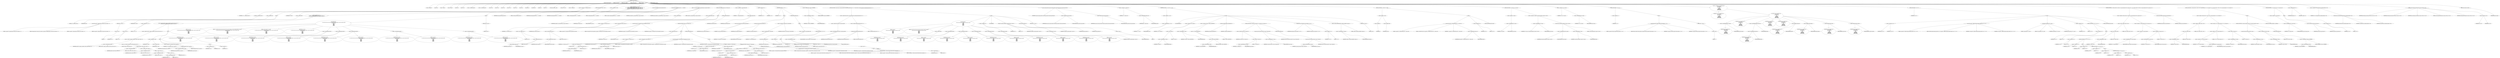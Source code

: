 digraph hostapd_notif_assoc {  
"1000122" [label = "(METHOD,hostapd_notif_assoc)" ]
"1000123" [label = "(PARAM,hostapd_data *hapd)" ]
"1000124" [label = "(PARAM,const u8 *addr)" ]
"1000125" [label = "(PARAM,const u8 *req_ies)" ]
"1000126" [label = "(PARAM,size_t req_ies_len)" ]
"1000127" [label = "(PARAM,int reassoc)" ]
"1000128" [label = "(BLOCK,,)" ]
"1000129" [label = "(LOCAL,v5: unsigned int)" ]
"1000130" [label = "(LOCAL,v6: int)" ]
"1000131" [label = "(LOCAL,v7: sta_info *)" ]
"1000132" [label = "(LOCAL,v8: sta_info *)" ]
"1000133" [label = "(LOCAL,v9: int)" ]
"1000134" [label = "(LOCAL,v10: int)" ]
"1000135" [label = "(LOCAL,v11: hostapd_bss_config *)" ]
"1000136" [label = "(LOCAL,v12: wpa_state_machine *)" ]
"1000137" [label = "(LOCAL,v13: int)" ]
"1000138" [label = "(LOCAL,v14: int)" ]
"1000139" [label = "(LOCAL,v15: int)" ]
"1000140" [label = "(LOCAL,v16: u8 *)" ]
"1000141" [label = "(LOCAL,v18: int)" ]
"1000142" [label = "(LOCAL,res: int)" ]
"1000143" [label = "(LOCAL,ielen: int)" ]
"1000144" [label = "(LOCAL,ielena: int)" ]
"1000145" [label = "(LOCAL,pa: u8)" ]
"1000146" [label = "(LOCAL,p: u8 *)" ]
"1000147" [label = "(LOCAL,elems: ieee802_11_elems)" ]
"1000148" [label = "(LOCAL,buf: u8 [ 1064 ])" ]
"1000149" [label = "(LOCAL,v27: unsigned int)" ]
"1000150" [label = "(<operator>.assignment,v27 = __readgsdword(0x14u))" ]
"1000151" [label = "(IDENTIFIER,v27,v27 = __readgsdword(0x14u))" ]
"1000152" [label = "(__readgsdword,__readgsdword(0x14u))" ]
"1000153" [label = "(LITERAL,0x14u,__readgsdword(0x14u))" ]
"1000154" [label = "(CONTROL_STRUCTURE,if ( !addr ),if ( !addr ))" ]
"1000155" [label = "(<operator>.logicalNot,!addr)" ]
"1000156" [label = "(IDENTIFIER,addr,!addr)" ]
"1000157" [label = "(BLOCK,,)" ]
"1000158" [label = "(wpa_printf,wpa_printf(2, \"hostapd_notif_assoc: Skip event with no address\", 0, 0))" ]
"1000159" [label = "(LITERAL,2,wpa_printf(2, \"hostapd_notif_assoc: Skip event with no address\", 0, 0))" ]
"1000160" [label = "(LITERAL,\"hostapd_notif_assoc: Skip event with no address\",wpa_printf(2, \"hostapd_notif_assoc: Skip event with no address\", 0, 0))" ]
"1000161" [label = "(LITERAL,0,wpa_printf(2, \"hostapd_notif_assoc: Skip event with no address\", 0, 0))" ]
"1000162" [label = "(LITERAL,0,wpa_printf(2, \"hostapd_notif_assoc: Skip event with no address\", 0, 0))" ]
"1000163" [label = "(RETURN,return -1;,return -1;)" ]
"1000164" [label = "(<operator>.minus,-1)" ]
"1000165" [label = "(LITERAL,1,-1)" ]
"1000166" [label = "(<operator>.assignment,v5 = *addr)" ]
"1000167" [label = "(IDENTIFIER,v5,v5 = *addr)" ]
"1000168" [label = "(<operator>.indirection,*addr)" ]
"1000169" [label = "(IDENTIFIER,addr,v5 = *addr)" ]
"1000170" [label = "(CONTROL_STRUCTURE,if ( (v5 & 1) != 0\n    || !(addr[5] | (unsigned __int8)(addr[4] | addr[3] | addr[2] | addr[1] | v5))\n    || (pa = *addr, v6 = memcmp(addr, hapd->own_addr, 6u), v5 = pa, !v6) ),if ( (v5 & 1) != 0\n    || !(addr[5] | (unsigned __int8)(addr[4] | addr[3] | addr[2] | addr[1] | v5))\n    || (pa = *addr, v6 = memcmp(addr, hapd->own_addr, 6u), v5 = pa, !v6) ))" ]
"1000171" [label = "(<operator>.logicalOr,(v5 & 1) != 0\n    || !(addr[5] | (unsigned __int8)(addr[4] | addr[3] | addr[2] | addr[1] | v5))\n    || (pa = *addr, v6 = memcmp(addr, hapd->own_addr, 6u), v5 = pa, !v6))" ]
"1000172" [label = "(<operator>.notEquals,(v5 & 1) != 0)" ]
"1000173" [label = "(<operator>.and,v5 & 1)" ]
"1000174" [label = "(IDENTIFIER,v5,v5 & 1)" ]
"1000175" [label = "(LITERAL,1,v5 & 1)" ]
"1000176" [label = "(LITERAL,0,(v5 & 1) != 0)" ]
"1000177" [label = "(<operator>.logicalOr,!(addr[5] | (unsigned __int8)(addr[4] | addr[3] | addr[2] | addr[1] | v5))\n    || (pa = *addr, v6 = memcmp(addr, hapd->own_addr, 6u), v5 = pa, !v6))" ]
"1000178" [label = "(<operator>.logicalNot,!(addr[5] | (unsigned __int8)(addr[4] | addr[3] | addr[2] | addr[1] | v5)))" ]
"1000179" [label = "(<operator>.or,addr[5] | (unsigned __int8)(addr[4] | addr[3] | addr[2] | addr[1] | v5))" ]
"1000180" [label = "(<operator>.indirectIndexAccess,addr[5])" ]
"1000181" [label = "(IDENTIFIER,addr,addr[5] | (unsigned __int8)(addr[4] | addr[3] | addr[2] | addr[1] | v5))" ]
"1000182" [label = "(LITERAL,5,addr[5] | (unsigned __int8)(addr[4] | addr[3] | addr[2] | addr[1] | v5))" ]
"1000183" [label = "(<operator>.cast,(unsigned __int8)(addr[4] | addr[3] | addr[2] | addr[1] | v5))" ]
"1000184" [label = "(UNKNOWN,unsigned __int8,unsigned __int8)" ]
"1000185" [label = "(<operator>.or,addr[4] | addr[3] | addr[2] | addr[1] | v5)" ]
"1000186" [label = "(<operator>.indirectIndexAccess,addr[4])" ]
"1000187" [label = "(IDENTIFIER,addr,addr[4] | addr[3] | addr[2] | addr[1] | v5)" ]
"1000188" [label = "(LITERAL,4,addr[4] | addr[3] | addr[2] | addr[1] | v5)" ]
"1000189" [label = "(<operator>.or,addr[3] | addr[2] | addr[1] | v5)" ]
"1000190" [label = "(<operator>.indirectIndexAccess,addr[3])" ]
"1000191" [label = "(IDENTIFIER,addr,addr[3] | addr[2] | addr[1] | v5)" ]
"1000192" [label = "(LITERAL,3,addr[3] | addr[2] | addr[1] | v5)" ]
"1000193" [label = "(<operator>.or,addr[2] | addr[1] | v5)" ]
"1000194" [label = "(<operator>.indirectIndexAccess,addr[2])" ]
"1000195" [label = "(IDENTIFIER,addr,addr[2] | addr[1] | v5)" ]
"1000196" [label = "(LITERAL,2,addr[2] | addr[1] | v5)" ]
"1000197" [label = "(<operator>.or,addr[1] | v5)" ]
"1000198" [label = "(<operator>.indirectIndexAccess,addr[1])" ]
"1000199" [label = "(IDENTIFIER,addr,addr[1] | v5)" ]
"1000200" [label = "(LITERAL,1,addr[1] | v5)" ]
"1000201" [label = "(IDENTIFIER,v5,addr[1] | v5)" ]
"1000202" [label = "(BLOCK,,)" ]
"1000203" [label = "(<operator>.assignment,pa = *addr)" ]
"1000204" [label = "(IDENTIFIER,pa,pa = *addr)" ]
"1000205" [label = "(<operator>.indirection,*addr)" ]
"1000206" [label = "(IDENTIFIER,addr,pa = *addr)" ]
"1000207" [label = "(BLOCK,,)" ]
"1000208" [label = "(<operator>.assignment,v6 = memcmp(addr, hapd->own_addr, 6u))" ]
"1000209" [label = "(IDENTIFIER,v6,v6 = memcmp(addr, hapd->own_addr, 6u))" ]
"1000210" [label = "(memcmp,memcmp(addr, hapd->own_addr, 6u))" ]
"1000211" [label = "(IDENTIFIER,addr,memcmp(addr, hapd->own_addr, 6u))" ]
"1000212" [label = "(<operator>.indirectFieldAccess,hapd->own_addr)" ]
"1000213" [label = "(IDENTIFIER,hapd,memcmp(addr, hapd->own_addr, 6u))" ]
"1000214" [label = "(FIELD_IDENTIFIER,own_addr,own_addr)" ]
"1000215" [label = "(LITERAL,6u,memcmp(addr, hapd->own_addr, 6u))" ]
"1000216" [label = "(BLOCK,,)" ]
"1000217" [label = "(<operator>.assignment,v5 = pa)" ]
"1000218" [label = "(IDENTIFIER,v5,v5 = pa)" ]
"1000219" [label = "(IDENTIFIER,pa,v5 = pa)" ]
"1000220" [label = "(<operator>.logicalNot,!v6)" ]
"1000221" [label = "(IDENTIFIER,v6,!v6)" ]
"1000222" [label = "(BLOCK,,)" ]
"1000223" [label = "(wpa_printf,wpa_printf(\n      2,\n      \"%s: Invalid SA=%02x:%02x:%02x:%02x:%02x:%02x in received indication - ignore this indication silently\",\n      \"hostapd_notif_assoc\",\n      v5,\n      addr[1],\n      addr[2],\n      addr[3],\n      addr[4],\n      addr[5]))" ]
"1000224" [label = "(LITERAL,2,wpa_printf(\n      2,\n      \"%s: Invalid SA=%02x:%02x:%02x:%02x:%02x:%02x in received indication - ignore this indication silently\",\n      \"hostapd_notif_assoc\",\n      v5,\n      addr[1],\n      addr[2],\n      addr[3],\n      addr[4],\n      addr[5]))" ]
"1000225" [label = "(LITERAL,\"%s: Invalid SA=%02x:%02x:%02x:%02x:%02x:%02x in received indication - ignore this indication silently\",wpa_printf(\n      2,\n      \"%s: Invalid SA=%02x:%02x:%02x:%02x:%02x:%02x in received indication - ignore this indication silently\",\n      \"hostapd_notif_assoc\",\n      v5,\n      addr[1],\n      addr[2],\n      addr[3],\n      addr[4],\n      addr[5]))" ]
"1000226" [label = "(LITERAL,\"hostapd_notif_assoc\",wpa_printf(\n      2,\n      \"%s: Invalid SA=%02x:%02x:%02x:%02x:%02x:%02x in received indication - ignore this indication silently\",\n      \"hostapd_notif_assoc\",\n      v5,\n      addr[1],\n      addr[2],\n      addr[3],\n      addr[4],\n      addr[5]))" ]
"1000227" [label = "(IDENTIFIER,v5,wpa_printf(\n      2,\n      \"%s: Invalid SA=%02x:%02x:%02x:%02x:%02x:%02x in received indication - ignore this indication silently\",\n      \"hostapd_notif_assoc\",\n      v5,\n      addr[1],\n      addr[2],\n      addr[3],\n      addr[4],\n      addr[5]))" ]
"1000228" [label = "(<operator>.indirectIndexAccess,addr[1])" ]
"1000229" [label = "(IDENTIFIER,addr,wpa_printf(\n      2,\n      \"%s: Invalid SA=%02x:%02x:%02x:%02x:%02x:%02x in received indication - ignore this indication silently\",\n      \"hostapd_notif_assoc\",\n      v5,\n      addr[1],\n      addr[2],\n      addr[3],\n      addr[4],\n      addr[5]))" ]
"1000230" [label = "(LITERAL,1,wpa_printf(\n      2,\n      \"%s: Invalid SA=%02x:%02x:%02x:%02x:%02x:%02x in received indication - ignore this indication silently\",\n      \"hostapd_notif_assoc\",\n      v5,\n      addr[1],\n      addr[2],\n      addr[3],\n      addr[4],\n      addr[5]))" ]
"1000231" [label = "(<operator>.indirectIndexAccess,addr[2])" ]
"1000232" [label = "(IDENTIFIER,addr,wpa_printf(\n      2,\n      \"%s: Invalid SA=%02x:%02x:%02x:%02x:%02x:%02x in received indication - ignore this indication silently\",\n      \"hostapd_notif_assoc\",\n      v5,\n      addr[1],\n      addr[2],\n      addr[3],\n      addr[4],\n      addr[5]))" ]
"1000233" [label = "(LITERAL,2,wpa_printf(\n      2,\n      \"%s: Invalid SA=%02x:%02x:%02x:%02x:%02x:%02x in received indication - ignore this indication silently\",\n      \"hostapd_notif_assoc\",\n      v5,\n      addr[1],\n      addr[2],\n      addr[3],\n      addr[4],\n      addr[5]))" ]
"1000234" [label = "(<operator>.indirectIndexAccess,addr[3])" ]
"1000235" [label = "(IDENTIFIER,addr,wpa_printf(\n      2,\n      \"%s: Invalid SA=%02x:%02x:%02x:%02x:%02x:%02x in received indication - ignore this indication silently\",\n      \"hostapd_notif_assoc\",\n      v5,\n      addr[1],\n      addr[2],\n      addr[3],\n      addr[4],\n      addr[5]))" ]
"1000236" [label = "(LITERAL,3,wpa_printf(\n      2,\n      \"%s: Invalid SA=%02x:%02x:%02x:%02x:%02x:%02x in received indication - ignore this indication silently\",\n      \"hostapd_notif_assoc\",\n      v5,\n      addr[1],\n      addr[2],\n      addr[3],\n      addr[4],\n      addr[5]))" ]
"1000237" [label = "(<operator>.indirectIndexAccess,addr[4])" ]
"1000238" [label = "(IDENTIFIER,addr,wpa_printf(\n      2,\n      \"%s: Invalid SA=%02x:%02x:%02x:%02x:%02x:%02x in received indication - ignore this indication silently\",\n      \"hostapd_notif_assoc\",\n      v5,\n      addr[1],\n      addr[2],\n      addr[3],\n      addr[4],\n      addr[5]))" ]
"1000239" [label = "(LITERAL,4,wpa_printf(\n      2,\n      \"%s: Invalid SA=%02x:%02x:%02x:%02x:%02x:%02x in received indication - ignore this indication silently\",\n      \"hostapd_notif_assoc\",\n      v5,\n      addr[1],\n      addr[2],\n      addr[3],\n      addr[4],\n      addr[5]))" ]
"1000240" [label = "(<operator>.indirectIndexAccess,addr[5])" ]
"1000241" [label = "(IDENTIFIER,addr,wpa_printf(\n      2,\n      \"%s: Invalid SA=%02x:%02x:%02x:%02x:%02x:%02x in received indication - ignore this indication silently\",\n      \"hostapd_notif_assoc\",\n      v5,\n      addr[1],\n      addr[2],\n      addr[3],\n      addr[4],\n      addr[5]))" ]
"1000242" [label = "(LITERAL,5,wpa_printf(\n      2,\n      \"%s: Invalid SA=%02x:%02x:%02x:%02x:%02x:%02x in received indication - ignore this indication silently\",\n      \"hostapd_notif_assoc\",\n      v5,\n      addr[1],\n      addr[2],\n      addr[3],\n      addr[4],\n      addr[5]))" ]
"1000243" [label = "(RETURN,return 0;,return 0;)" ]
"1000244" [label = "(LITERAL,0,return 0;)" ]
"1000245" [label = "(random_add_randomness,random_add_randomness(addr, 6u))" ]
"1000246" [label = "(IDENTIFIER,addr,random_add_randomness(addr, 6u))" ]
"1000247" [label = "(LITERAL,6u,random_add_randomness(addr, 6u))" ]
"1000248" [label = "(hostapd_logger,hostapd_logger(hapd, addr, 1u, 2, \"associated\"))" ]
"1000249" [label = "(IDENTIFIER,hapd,hostapd_logger(hapd, addr, 1u, 2, \"associated\"))" ]
"1000250" [label = "(IDENTIFIER,addr,hostapd_logger(hapd, addr, 1u, 2, \"associated\"))" ]
"1000251" [label = "(LITERAL,1u,hostapd_logger(hapd, addr, 1u, 2, \"associated\"))" ]
"1000252" [label = "(LITERAL,2,hostapd_logger(hapd, addr, 1u, 2, \"associated\"))" ]
"1000253" [label = "(LITERAL,\"associated\",hostapd_logger(hapd, addr, 1u, 2, \"associated\"))" ]
"1000254" [label = "(ieee802_11_parse_elems,ieee802_11_parse_elems(req_ies, req_ies_len, &elems, 0))" ]
"1000255" [label = "(IDENTIFIER,req_ies,ieee802_11_parse_elems(req_ies, req_ies_len, &elems, 0))" ]
"1000256" [label = "(IDENTIFIER,req_ies_len,ieee802_11_parse_elems(req_ies, req_ies_len, &elems, 0))" ]
"1000257" [label = "(<operator>.addressOf,&elems)" ]
"1000258" [label = "(IDENTIFIER,elems,ieee802_11_parse_elems(req_ies, req_ies_len, &elems, 0))" ]
"1000259" [label = "(LITERAL,0,ieee802_11_parse_elems(req_ies, req_ies_len, &elems, 0))" ]
"1000260" [label = "(CONTROL_STRUCTURE,if ( elems.wps_ie ),if ( elems.wps_ie ))" ]
"1000261" [label = "(<operator>.fieldAccess,elems.wps_ie)" ]
"1000262" [label = "(IDENTIFIER,elems,if ( elems.wps_ie ))" ]
"1000263" [label = "(FIELD_IDENTIFIER,wps_ie,wps_ie)" ]
"1000264" [label = "(BLOCK,,)" ]
"1000265" [label = "(<operator>.assignment,p = (u8 *)(elems.wps_ie - 2))" ]
"1000266" [label = "(IDENTIFIER,p,p = (u8 *)(elems.wps_ie - 2))" ]
"1000267" [label = "(<operator>.cast,(u8 *)(elems.wps_ie - 2))" ]
"1000268" [label = "(UNKNOWN,u8 *,u8 *)" ]
"1000269" [label = "(<operator>.subtraction,elems.wps_ie - 2)" ]
"1000270" [label = "(<operator>.fieldAccess,elems.wps_ie)" ]
"1000271" [label = "(IDENTIFIER,elems,elems.wps_ie - 2)" ]
"1000272" [label = "(FIELD_IDENTIFIER,wps_ie,wps_ie)" ]
"1000273" [label = "(LITERAL,2,elems.wps_ie - 2)" ]
"1000274" [label = "(<operator>.assignment,ielen = elems.wps_ie_len + 2)" ]
"1000275" [label = "(IDENTIFIER,ielen,ielen = elems.wps_ie_len + 2)" ]
"1000276" [label = "(<operator>.addition,elems.wps_ie_len + 2)" ]
"1000277" [label = "(<operator>.fieldAccess,elems.wps_ie_len)" ]
"1000278" [label = "(IDENTIFIER,elems,elems.wps_ie_len + 2)" ]
"1000279" [label = "(FIELD_IDENTIFIER,wps_ie_len,wps_ie_len)" ]
"1000280" [label = "(LITERAL,2,elems.wps_ie_len + 2)" ]
"1000281" [label = "(wpa_printf,wpa_printf(2, \"STA included WPS IE in (Re)AssocReq\", ielen, ielen))" ]
"1000282" [label = "(LITERAL,2,wpa_printf(2, \"STA included WPS IE in (Re)AssocReq\", ielen, ielen))" ]
"1000283" [label = "(LITERAL,\"STA included WPS IE in (Re)AssocReq\",wpa_printf(2, \"STA included WPS IE in (Re)AssocReq\", ielen, ielen))" ]
"1000284" [label = "(IDENTIFIER,ielen,wpa_printf(2, \"STA included WPS IE in (Re)AssocReq\", ielen, ielen))" ]
"1000285" [label = "(IDENTIFIER,ielen,wpa_printf(2, \"STA included WPS IE in (Re)AssocReq\", ielen, ielen))" ]
"1000286" [label = "(CONTROL_STRUCTURE,else,else)" ]
"1000287" [label = "(CONTROL_STRUCTURE,if ( elems.rsn_ie ),if ( elems.rsn_ie ))" ]
"1000288" [label = "(<operator>.fieldAccess,elems.rsn_ie)" ]
"1000289" [label = "(IDENTIFIER,elems,if ( elems.rsn_ie ))" ]
"1000290" [label = "(FIELD_IDENTIFIER,rsn_ie,rsn_ie)" ]
"1000291" [label = "(BLOCK,,)" ]
"1000292" [label = "(<operator>.assignment,p = (u8 *)(elems.rsn_ie - 2))" ]
"1000293" [label = "(IDENTIFIER,p,p = (u8 *)(elems.rsn_ie - 2))" ]
"1000294" [label = "(<operator>.cast,(u8 *)(elems.rsn_ie - 2))" ]
"1000295" [label = "(UNKNOWN,u8 *,u8 *)" ]
"1000296" [label = "(<operator>.subtraction,elems.rsn_ie - 2)" ]
"1000297" [label = "(<operator>.fieldAccess,elems.rsn_ie)" ]
"1000298" [label = "(IDENTIFIER,elems,elems.rsn_ie - 2)" ]
"1000299" [label = "(FIELD_IDENTIFIER,rsn_ie,rsn_ie)" ]
"1000300" [label = "(LITERAL,2,elems.rsn_ie - 2)" ]
"1000301" [label = "(<operator>.assignment,ielen = elems.rsn_ie_len + 2)" ]
"1000302" [label = "(IDENTIFIER,ielen,ielen = elems.rsn_ie_len + 2)" ]
"1000303" [label = "(<operator>.addition,elems.rsn_ie_len + 2)" ]
"1000304" [label = "(<operator>.fieldAccess,elems.rsn_ie_len)" ]
"1000305" [label = "(IDENTIFIER,elems,elems.rsn_ie_len + 2)" ]
"1000306" [label = "(FIELD_IDENTIFIER,rsn_ie_len,rsn_ie_len)" ]
"1000307" [label = "(LITERAL,2,elems.rsn_ie_len + 2)" ]
"1000308" [label = "(wpa_printf,wpa_printf(2, \"STA included RSN IE in (Re)AssocReq\", ielen, ielen))" ]
"1000309" [label = "(LITERAL,2,wpa_printf(2, \"STA included RSN IE in (Re)AssocReq\", ielen, ielen))" ]
"1000310" [label = "(LITERAL,\"STA included RSN IE in (Re)AssocReq\",wpa_printf(2, \"STA included RSN IE in (Re)AssocReq\", ielen, ielen))" ]
"1000311" [label = "(IDENTIFIER,ielen,wpa_printf(2, \"STA included RSN IE in (Re)AssocReq\", ielen, ielen))" ]
"1000312" [label = "(IDENTIFIER,ielen,wpa_printf(2, \"STA included RSN IE in (Re)AssocReq\", ielen, ielen))" ]
"1000313" [label = "(CONTROL_STRUCTURE,else,else)" ]
"1000314" [label = "(BLOCK,,)" ]
"1000315" [label = "(<operator>.assignment,p = (u8 *)elems.wpa_ie)" ]
"1000316" [label = "(IDENTIFIER,p,p = (u8 *)elems.wpa_ie)" ]
"1000317" [label = "(<operator>.cast,(u8 *)elems.wpa_ie)" ]
"1000318" [label = "(UNKNOWN,u8 *,u8 *)" ]
"1000319" [label = "(<operator>.fieldAccess,elems.wpa_ie)" ]
"1000320" [label = "(IDENTIFIER,elems,(u8 *)elems.wpa_ie)" ]
"1000321" [label = "(FIELD_IDENTIFIER,wpa_ie,wpa_ie)" ]
"1000322" [label = "(CONTROL_STRUCTURE,if ( elems.wpa_ie ),if ( elems.wpa_ie ))" ]
"1000323" [label = "(<operator>.fieldAccess,elems.wpa_ie)" ]
"1000324" [label = "(IDENTIFIER,elems,if ( elems.wpa_ie ))" ]
"1000325" [label = "(FIELD_IDENTIFIER,wpa_ie,wpa_ie)" ]
"1000326" [label = "(BLOCK,,)" ]
"1000327" [label = "(<operator>.assignment,p = (u8 *)(elems.wpa_ie - 2))" ]
"1000328" [label = "(IDENTIFIER,p,p = (u8 *)(elems.wpa_ie - 2))" ]
"1000329" [label = "(<operator>.cast,(u8 *)(elems.wpa_ie - 2))" ]
"1000330" [label = "(UNKNOWN,u8 *,u8 *)" ]
"1000331" [label = "(<operator>.subtraction,elems.wpa_ie - 2)" ]
"1000332" [label = "(<operator>.fieldAccess,elems.wpa_ie)" ]
"1000333" [label = "(IDENTIFIER,elems,elems.wpa_ie - 2)" ]
"1000334" [label = "(FIELD_IDENTIFIER,wpa_ie,wpa_ie)" ]
"1000335" [label = "(LITERAL,2,elems.wpa_ie - 2)" ]
"1000336" [label = "(<operator>.assignment,ielen = elems.wpa_ie_len + 2)" ]
"1000337" [label = "(IDENTIFIER,ielen,ielen = elems.wpa_ie_len + 2)" ]
"1000338" [label = "(<operator>.addition,elems.wpa_ie_len + 2)" ]
"1000339" [label = "(<operator>.fieldAccess,elems.wpa_ie_len)" ]
"1000340" [label = "(IDENTIFIER,elems,elems.wpa_ie_len + 2)" ]
"1000341" [label = "(FIELD_IDENTIFIER,wpa_ie_len,wpa_ie_len)" ]
"1000342" [label = "(LITERAL,2,elems.wpa_ie_len + 2)" ]
"1000343" [label = "(wpa_printf,wpa_printf(2, \"STA included WPA IE in (Re)AssocReq\", ielen, ielen))" ]
"1000344" [label = "(LITERAL,2,wpa_printf(2, \"STA included WPA IE in (Re)AssocReq\", ielen, ielen))" ]
"1000345" [label = "(LITERAL,\"STA included WPA IE in (Re)AssocReq\",wpa_printf(2, \"STA included WPA IE in (Re)AssocReq\", ielen, ielen))" ]
"1000346" [label = "(IDENTIFIER,ielen,wpa_printf(2, \"STA included WPA IE in (Re)AssocReq\", ielen, ielen))" ]
"1000347" [label = "(IDENTIFIER,ielen,wpa_printf(2, \"STA included WPA IE in (Re)AssocReq\", ielen, ielen))" ]
"1000348" [label = "(CONTROL_STRUCTURE,else,else)" ]
"1000349" [label = "(BLOCK,,)" ]
"1000350" [label = "(wpa_printf,wpa_printf(2, \"STA did not include WPS/RSN/WPA IE in (Re)AssocReq\", 0, 0))" ]
"1000351" [label = "(LITERAL,2,wpa_printf(2, \"STA did not include WPS/RSN/WPA IE in (Re)AssocReq\", 0, 0))" ]
"1000352" [label = "(LITERAL,\"STA did not include WPS/RSN/WPA IE in (Re)AssocReq\",wpa_printf(2, \"STA did not include WPS/RSN/WPA IE in (Re)AssocReq\", 0, 0))" ]
"1000353" [label = "(LITERAL,0,wpa_printf(2, \"STA did not include WPS/RSN/WPA IE in (Re)AssocReq\", 0, 0))" ]
"1000354" [label = "(LITERAL,0,wpa_printf(2, \"STA did not include WPS/RSN/WPA IE in (Re)AssocReq\", 0, 0))" ]
"1000355" [label = "(<operator>.assignment,ielen = 0)" ]
"1000356" [label = "(IDENTIFIER,ielen,ielen = 0)" ]
"1000357" [label = "(LITERAL,0,ielen = 0)" ]
"1000358" [label = "(<operator>.assignment,v7 = ap_get_sta(hapd, addr))" ]
"1000359" [label = "(IDENTIFIER,v7,v7 = ap_get_sta(hapd, addr))" ]
"1000360" [label = "(ap_get_sta,ap_get_sta(hapd, addr))" ]
"1000361" [label = "(IDENTIFIER,hapd,ap_get_sta(hapd, addr))" ]
"1000362" [label = "(IDENTIFIER,addr,ap_get_sta(hapd, addr))" ]
"1000363" [label = "(<operator>.assignment,v8 = v7)" ]
"1000364" [label = "(IDENTIFIER,v8,v8 = v7)" ]
"1000365" [label = "(IDENTIFIER,v7,v8 = v7)" ]
"1000366" [label = "(CONTROL_STRUCTURE,if ( v7 ),if ( v7 ))" ]
"1000367" [label = "(IDENTIFIER,v7,if ( v7 ))" ]
"1000368" [label = "(BLOCK,,)" ]
"1000369" [label = "(ap_sta_no_session_timeout,ap_sta_no_session_timeout(hapd, v7))" ]
"1000370" [label = "(IDENTIFIER,hapd,ap_sta_no_session_timeout(hapd, v7))" ]
"1000371" [label = "(IDENTIFIER,v7,ap_sta_no_session_timeout(hapd, v7))" ]
"1000372" [label = "(accounting_sta_stop,accounting_sta_stop(hapd, v8))" ]
"1000373" [label = "(IDENTIFIER,hapd,accounting_sta_stop(hapd, v8))" ]
"1000374" [label = "(IDENTIFIER,v8,accounting_sta_stop(hapd, v8))" ]
"1000375" [label = "(<operator>.assignment,v8->timeout_next = STA_NULLFUNC)" ]
"1000376" [label = "(<operator>.indirectFieldAccess,v8->timeout_next)" ]
"1000377" [label = "(IDENTIFIER,v8,v8->timeout_next = STA_NULLFUNC)" ]
"1000378" [label = "(FIELD_IDENTIFIER,timeout_next,timeout_next)" ]
"1000379" [label = "(IDENTIFIER,STA_NULLFUNC,v8->timeout_next = STA_NULLFUNC)" ]
"1000380" [label = "(CONTROL_STRUCTURE,else,else)" ]
"1000381" [label = "(BLOCK,,)" ]
"1000382" [label = "(<operator>.assignment,v8 = ap_sta_add(hapd, addr))" ]
"1000383" [label = "(IDENTIFIER,v8,v8 = ap_sta_add(hapd, addr))" ]
"1000384" [label = "(ap_sta_add,ap_sta_add(hapd, addr))" ]
"1000385" [label = "(IDENTIFIER,hapd,ap_sta_add(hapd, addr))" ]
"1000386" [label = "(IDENTIFIER,addr,ap_sta_add(hapd, addr))" ]
"1000387" [label = "(CONTROL_STRUCTURE,if ( !v8 ),if ( !v8 ))" ]
"1000388" [label = "(<operator>.logicalNot,!v8)" ]
"1000389" [label = "(IDENTIFIER,v8,!v8)" ]
"1000390" [label = "(BLOCK,,)" ]
"1000391" [label = "(hostapd_drv_sta_disassoc,hostapd_drv_sta_disassoc(hapd, addr, 5))" ]
"1000392" [label = "(IDENTIFIER,hapd,hostapd_drv_sta_disassoc(hapd, addr, 5))" ]
"1000393" [label = "(IDENTIFIER,addr,hostapd_drv_sta_disassoc(hapd, addr, 5))" ]
"1000394" [label = "(LITERAL,5,hostapd_drv_sta_disassoc(hapd, addr, 5))" ]
"1000395" [label = "(RETURN,return -1;,return -1;)" ]
"1000396" [label = "(<operator>.minus,-1)" ]
"1000397" [label = "(LITERAL,1,-1)" ]
"1000398" [label = "(<operators>.assignmentAnd,v8->flags &= 0xFFFECFFF)" ]
"1000399" [label = "(<operator>.indirectFieldAccess,v8->flags)" ]
"1000400" [label = "(IDENTIFIER,v8,v8->flags &= 0xFFFECFFF)" ]
"1000401" [label = "(FIELD_IDENTIFIER,flags,flags)" ]
"1000402" [label = "(LITERAL,0xFFFECFFF,v8->flags &= 0xFFFECFFF)" ]
"1000403" [label = "(CONTROL_STRUCTURE,if ( !hapd->iface->drv_max_acl_mac_addrs && hostapd_check_acl(hapd, addr, 0) != 1 ),if ( !hapd->iface->drv_max_acl_mac_addrs && hostapd_check_acl(hapd, addr, 0) != 1 ))" ]
"1000404" [label = "(<operator>.logicalAnd,!hapd->iface->drv_max_acl_mac_addrs && hostapd_check_acl(hapd, addr, 0) != 1)" ]
"1000405" [label = "(<operator>.logicalNot,!hapd->iface->drv_max_acl_mac_addrs)" ]
"1000406" [label = "(<operator>.indirectFieldAccess,hapd->iface->drv_max_acl_mac_addrs)" ]
"1000407" [label = "(<operator>.indirectFieldAccess,hapd->iface)" ]
"1000408" [label = "(IDENTIFIER,hapd,!hapd->iface->drv_max_acl_mac_addrs)" ]
"1000409" [label = "(FIELD_IDENTIFIER,iface,iface)" ]
"1000410" [label = "(FIELD_IDENTIFIER,drv_max_acl_mac_addrs,drv_max_acl_mac_addrs)" ]
"1000411" [label = "(<operator>.notEquals,hostapd_check_acl(hapd, addr, 0) != 1)" ]
"1000412" [label = "(hostapd_check_acl,hostapd_check_acl(hapd, addr, 0))" ]
"1000413" [label = "(IDENTIFIER,hapd,hostapd_check_acl(hapd, addr, 0))" ]
"1000414" [label = "(IDENTIFIER,addr,hostapd_check_acl(hapd, addr, 0))" ]
"1000415" [label = "(LITERAL,0,hostapd_check_acl(hapd, addr, 0))" ]
"1000416" [label = "(LITERAL,1,hostapd_check_acl(hapd, addr, 0) != 1)" ]
"1000417" [label = "(BLOCK,,)" ]
"1000418" [label = "(wpa_printf,wpa_printf(\n      3,\n      \"STA %02x:%02x:%02x:%02x:%02x:%02x not allowed to connect\",\n      *addr,\n      addr[1],\n      addr[2],\n      addr[3],\n      addr[4],\n      addr[5]))" ]
"1000419" [label = "(LITERAL,3,wpa_printf(\n      3,\n      \"STA %02x:%02x:%02x:%02x:%02x:%02x not allowed to connect\",\n      *addr,\n      addr[1],\n      addr[2],\n      addr[3],\n      addr[4],\n      addr[5]))" ]
"1000420" [label = "(LITERAL,\"STA %02x:%02x:%02x:%02x:%02x:%02x not allowed to connect\",wpa_printf(\n      3,\n      \"STA %02x:%02x:%02x:%02x:%02x:%02x not allowed to connect\",\n      *addr,\n      addr[1],\n      addr[2],\n      addr[3],\n      addr[4],\n      addr[5]))" ]
"1000421" [label = "(<operator>.indirection,*addr)" ]
"1000422" [label = "(IDENTIFIER,addr,wpa_printf(\n      3,\n      \"STA %02x:%02x:%02x:%02x:%02x:%02x not allowed to connect\",\n      *addr,\n      addr[1],\n      addr[2],\n      addr[3],\n      addr[4],\n      addr[5]))" ]
"1000423" [label = "(<operator>.indirectIndexAccess,addr[1])" ]
"1000424" [label = "(IDENTIFIER,addr,wpa_printf(\n      3,\n      \"STA %02x:%02x:%02x:%02x:%02x:%02x not allowed to connect\",\n      *addr,\n      addr[1],\n      addr[2],\n      addr[3],\n      addr[4],\n      addr[5]))" ]
"1000425" [label = "(LITERAL,1,wpa_printf(\n      3,\n      \"STA %02x:%02x:%02x:%02x:%02x:%02x not allowed to connect\",\n      *addr,\n      addr[1],\n      addr[2],\n      addr[3],\n      addr[4],\n      addr[5]))" ]
"1000426" [label = "(<operator>.indirectIndexAccess,addr[2])" ]
"1000427" [label = "(IDENTIFIER,addr,wpa_printf(\n      3,\n      \"STA %02x:%02x:%02x:%02x:%02x:%02x not allowed to connect\",\n      *addr,\n      addr[1],\n      addr[2],\n      addr[3],\n      addr[4],\n      addr[5]))" ]
"1000428" [label = "(LITERAL,2,wpa_printf(\n      3,\n      \"STA %02x:%02x:%02x:%02x:%02x:%02x not allowed to connect\",\n      *addr,\n      addr[1],\n      addr[2],\n      addr[3],\n      addr[4],\n      addr[5]))" ]
"1000429" [label = "(<operator>.indirectIndexAccess,addr[3])" ]
"1000430" [label = "(IDENTIFIER,addr,wpa_printf(\n      3,\n      \"STA %02x:%02x:%02x:%02x:%02x:%02x not allowed to connect\",\n      *addr,\n      addr[1],\n      addr[2],\n      addr[3],\n      addr[4],\n      addr[5]))" ]
"1000431" [label = "(LITERAL,3,wpa_printf(\n      3,\n      \"STA %02x:%02x:%02x:%02x:%02x:%02x not allowed to connect\",\n      *addr,\n      addr[1],\n      addr[2],\n      addr[3],\n      addr[4],\n      addr[5]))" ]
"1000432" [label = "(<operator>.indirectIndexAccess,addr[4])" ]
"1000433" [label = "(IDENTIFIER,addr,wpa_printf(\n      3,\n      \"STA %02x:%02x:%02x:%02x:%02x:%02x not allowed to connect\",\n      *addr,\n      addr[1],\n      addr[2],\n      addr[3],\n      addr[4],\n      addr[5]))" ]
"1000434" [label = "(LITERAL,4,wpa_printf(\n      3,\n      \"STA %02x:%02x:%02x:%02x:%02x:%02x not allowed to connect\",\n      *addr,\n      addr[1],\n      addr[2],\n      addr[3],\n      addr[4],\n      addr[5]))" ]
"1000435" [label = "(<operator>.indirectIndexAccess,addr[5])" ]
"1000436" [label = "(IDENTIFIER,addr,wpa_printf(\n      3,\n      \"STA %02x:%02x:%02x:%02x:%02x:%02x not allowed to connect\",\n      *addr,\n      addr[1],\n      addr[2],\n      addr[3],\n      addr[4],\n      addr[5]))" ]
"1000437" [label = "(LITERAL,5,wpa_printf(\n      3,\n      \"STA %02x:%02x:%02x:%02x:%02x:%02x not allowed to connect\",\n      *addr,\n      addr[1],\n      addr[2],\n      addr[3],\n      addr[4],\n      addr[5]))" ]
"1000438" [label = "(<operator>.assignment,v9 = 1)" ]
"1000439" [label = "(IDENTIFIER,v9,v9 = 1)" ]
"1000440" [label = "(LITERAL,1,v9 = 1)" ]
"1000441" [label = "(JUMP_TARGET,fail)" ]
"1000442" [label = "(hostapd_drv_sta_disassoc,hostapd_drv_sta_disassoc(hapd, v8->addr, v9))" ]
"1000443" [label = "(IDENTIFIER,hapd,hostapd_drv_sta_disassoc(hapd, v8->addr, v9))" ]
"1000444" [label = "(<operator>.indirectFieldAccess,v8->addr)" ]
"1000445" [label = "(IDENTIFIER,v8,hostapd_drv_sta_disassoc(hapd, v8->addr, v9))" ]
"1000446" [label = "(FIELD_IDENTIFIER,addr,addr)" ]
"1000447" [label = "(IDENTIFIER,v9,hostapd_drv_sta_disassoc(hapd, v8->addr, v9))" ]
"1000448" [label = "(ap_free_sta,ap_free_sta(hapd, v8))" ]
"1000449" [label = "(IDENTIFIER,hapd,ap_free_sta(hapd, v8))" ]
"1000450" [label = "(IDENTIFIER,v8,ap_free_sta(hapd, v8))" ]
"1000451" [label = "(RETURN,return -1;,return -1;)" ]
"1000452" [label = "(<operator>.minus,-1)" ]
"1000453" [label = "(LITERAL,1,-1)" ]
"1000454" [label = "(ap_copy_sta_supp_op_classes,ap_copy_sta_supp_op_classes(v8, elems.supp_op_classes, elems.supp_op_classes_len))" ]
"1000455" [label = "(IDENTIFIER,v8,ap_copy_sta_supp_op_classes(v8, elems.supp_op_classes, elems.supp_op_classes_len))" ]
"1000456" [label = "(<operator>.fieldAccess,elems.supp_op_classes)" ]
"1000457" [label = "(IDENTIFIER,elems,ap_copy_sta_supp_op_classes(v8, elems.supp_op_classes, elems.supp_op_classes_len))" ]
"1000458" [label = "(FIELD_IDENTIFIER,supp_op_classes,supp_op_classes)" ]
"1000459" [label = "(<operator>.fieldAccess,elems.supp_op_classes_len)" ]
"1000460" [label = "(IDENTIFIER,elems,ap_copy_sta_supp_op_classes(v8, elems.supp_op_classes, elems.supp_op_classes_len))" ]
"1000461" [label = "(FIELD_IDENTIFIER,supp_op_classes_len,supp_op_classes_len)" ]
"1000462" [label = "(<operator>.assignment,v11 = hapd->conf)" ]
"1000463" [label = "(IDENTIFIER,v11,v11 = hapd->conf)" ]
"1000464" [label = "(<operator>.indirectFieldAccess,hapd->conf)" ]
"1000465" [label = "(IDENTIFIER,hapd,v11 = hapd->conf)" ]
"1000466" [label = "(FIELD_IDENTIFIER,conf,conf)" ]
"1000467" [label = "(CONTROL_STRUCTURE,if ( !v11->wpa ),if ( !v11->wpa ))" ]
"1000468" [label = "(<operator>.logicalNot,!v11->wpa)" ]
"1000469" [label = "(<operator>.indirectFieldAccess,v11->wpa)" ]
"1000470" [label = "(IDENTIFIER,v11,!v11->wpa)" ]
"1000471" [label = "(FIELD_IDENTIFIER,wpa,wpa)" ]
"1000472" [label = "(BLOCK,,)" ]
"1000473" [label = "(JUMP_TARGET,LABEL_51)" ]
"1000474" [label = "(<operator>.assignment,v18 = v8->flags & 2)" ]
"1000475" [label = "(IDENTIFIER,v18,v18 = v8->flags & 2)" ]
"1000476" [label = "(<operator>.and,v8->flags & 2)" ]
"1000477" [label = "(<operator>.indirectFieldAccess,v8->flags)" ]
"1000478" [label = "(IDENTIFIER,v8,v8->flags & 2)" ]
"1000479" [label = "(FIELD_IDENTIFIER,flags,flags)" ]
"1000480" [label = "(LITERAL,2,v8->flags & 2)" ]
"1000481" [label = "(<operator>.assignment,v8->flags = v8->flags & 0xFFF7FFFF | 3)" ]
"1000482" [label = "(<operator>.indirectFieldAccess,v8->flags)" ]
"1000483" [label = "(IDENTIFIER,v8,v8->flags = v8->flags & 0xFFF7FFFF | 3)" ]
"1000484" [label = "(FIELD_IDENTIFIER,flags,flags)" ]
"1000485" [label = "(<operator>.or,v8->flags & 0xFFF7FFFF | 3)" ]
"1000486" [label = "(<operator>.and,v8->flags & 0xFFF7FFFF)" ]
"1000487" [label = "(<operator>.indirectFieldAccess,v8->flags)" ]
"1000488" [label = "(IDENTIFIER,v8,v8->flags & 0xFFF7FFFF)" ]
"1000489" [label = "(FIELD_IDENTIFIER,flags,flags)" ]
"1000490" [label = "(LITERAL,0xFFF7FFFF,v8->flags & 0xFFF7FFFF)" ]
"1000491" [label = "(LITERAL,3,v8->flags & 0xFFF7FFFF | 3)" ]
"1000492" [label = "(hostapd_set_sta_flags,hostapd_set_sta_flags(hapd, v8))" ]
"1000493" [label = "(IDENTIFIER,hapd,hostapd_set_sta_flags(hapd, v8))" ]
"1000494" [label = "(IDENTIFIER,v8,hostapd_set_sta_flags(hapd, v8))" ]
"1000495" [label = "(CONTROL_STRUCTURE,if ( reassoc && v8->auth_alg == 2 ),if ( reassoc && v8->auth_alg == 2 ))" ]
"1000496" [label = "(<operator>.logicalAnd,reassoc && v8->auth_alg == 2)" ]
"1000497" [label = "(IDENTIFIER,reassoc,reassoc && v8->auth_alg == 2)" ]
"1000498" [label = "(<operator>.equals,v8->auth_alg == 2)" ]
"1000499" [label = "(<operator>.indirectFieldAccess,v8->auth_alg)" ]
"1000500" [label = "(IDENTIFIER,v8,v8->auth_alg == 2)" ]
"1000501" [label = "(FIELD_IDENTIFIER,auth_alg,auth_alg)" ]
"1000502" [label = "(LITERAL,2,v8->auth_alg == 2)" ]
"1000503" [label = "(wpa_auth_sm_event,wpa_auth_sm_event(v8->wpa_sm, WPA_ASSOC_FT))" ]
"1000504" [label = "(<operator>.indirectFieldAccess,v8->wpa_sm)" ]
"1000505" [label = "(IDENTIFIER,v8,wpa_auth_sm_event(v8->wpa_sm, WPA_ASSOC_FT))" ]
"1000506" [label = "(FIELD_IDENTIFIER,wpa_sm,wpa_sm)" ]
"1000507" [label = "(IDENTIFIER,WPA_ASSOC_FT,wpa_auth_sm_event(v8->wpa_sm, WPA_ASSOC_FT))" ]
"1000508" [label = "(CONTROL_STRUCTURE,else,else)" ]
"1000509" [label = "(wpa_auth_sm_event,wpa_auth_sm_event(v8->wpa_sm, WPA_ASSOC))" ]
"1000510" [label = "(<operator>.indirectFieldAccess,v8->wpa_sm)" ]
"1000511" [label = "(IDENTIFIER,v8,wpa_auth_sm_event(v8->wpa_sm, WPA_ASSOC))" ]
"1000512" [label = "(FIELD_IDENTIFIER,wpa_sm,wpa_sm)" ]
"1000513" [label = "(IDENTIFIER,WPA_ASSOC,wpa_auth_sm_event(v8->wpa_sm, WPA_ASSOC))" ]
"1000514" [label = "(hostapd_new_assoc_sta,hostapd_new_assoc_sta(hapd, v8, v18 != 0))" ]
"1000515" [label = "(IDENTIFIER,hapd,hostapd_new_assoc_sta(hapd, v8, v18 != 0))" ]
"1000516" [label = "(IDENTIFIER,v8,hostapd_new_assoc_sta(hapd, v8, v18 != 0))" ]
"1000517" [label = "(<operator>.notEquals,v18 != 0)" ]
"1000518" [label = "(IDENTIFIER,v18,v18 != 0)" ]
"1000519" [label = "(LITERAL,0,v18 != 0)" ]
"1000520" [label = "(ieee802_1x_notify_port_enabled,ieee802_1x_notify_port_enabled(v8->eapol_sm, 1))" ]
"1000521" [label = "(<operator>.indirectFieldAccess,v8->eapol_sm)" ]
"1000522" [label = "(IDENTIFIER,v8,ieee802_1x_notify_port_enabled(v8->eapol_sm, 1))" ]
"1000523" [label = "(FIELD_IDENTIFIER,eapol_sm,eapol_sm)" ]
"1000524" [label = "(LITERAL,1,ieee802_1x_notify_port_enabled(v8->eapol_sm, 1))" ]
"1000525" [label = "(RETURN,return 0;,return 0;)" ]
"1000526" [label = "(LITERAL,0,return 0;)" ]
"1000527" [label = "(CONTROL_STRUCTURE,if ( !p || !ielen ),if ( !p || !ielen ))" ]
"1000528" [label = "(<operator>.logicalOr,!p || !ielen)" ]
"1000529" [label = "(<operator>.logicalNot,!p)" ]
"1000530" [label = "(IDENTIFIER,p,!p)" ]
"1000531" [label = "(<operator>.logicalNot,!ielen)" ]
"1000532" [label = "(IDENTIFIER,ielen,!ielen)" ]
"1000533" [label = "(BLOCK,,)" ]
"1000534" [label = "(wpa_printf,wpa_printf(2, \"No WPA/RSN IE from STA\", v11, hapd->conf))" ]
"1000535" [label = "(LITERAL,2,wpa_printf(2, \"No WPA/RSN IE from STA\", v11, hapd->conf))" ]
"1000536" [label = "(LITERAL,\"No WPA/RSN IE from STA\",wpa_printf(2, \"No WPA/RSN IE from STA\", v11, hapd->conf))" ]
"1000537" [label = "(IDENTIFIER,v11,wpa_printf(2, \"No WPA/RSN IE from STA\", v11, hapd->conf))" ]
"1000538" [label = "(<operator>.indirectFieldAccess,hapd->conf)" ]
"1000539" [label = "(IDENTIFIER,hapd,wpa_printf(2, \"No WPA/RSN IE from STA\", v11, hapd->conf))" ]
"1000540" [label = "(FIELD_IDENTIFIER,conf,conf)" ]
"1000541" [label = "(<operator>.assignment,v9 = 13)" ]
"1000542" [label = "(IDENTIFIER,v9,v9 = 13)" ]
"1000543" [label = "(LITERAL,13,v9 = 13)" ]
"1000544" [label = "(CONTROL_STRUCTURE,goto fail;,goto fail;)" ]
"1000545" [label = "(CONTROL_STRUCTURE,if ( !v8->wpa_sm ),if ( !v8->wpa_sm ))" ]
"1000546" [label = "(<operator>.logicalNot,!v8->wpa_sm)" ]
"1000547" [label = "(<operator>.indirectFieldAccess,v8->wpa_sm)" ]
"1000548" [label = "(IDENTIFIER,v8,!v8->wpa_sm)" ]
"1000549" [label = "(FIELD_IDENTIFIER,wpa_sm,wpa_sm)" ]
"1000550" [label = "(<operator>.assignment,v8->wpa_sm = wpa_auth_sta_init(hapd->wpa_auth, v8->addr, 0))" ]
"1000551" [label = "(<operator>.indirectFieldAccess,v8->wpa_sm)" ]
"1000552" [label = "(IDENTIFIER,v8,v8->wpa_sm = wpa_auth_sta_init(hapd->wpa_auth, v8->addr, 0))" ]
"1000553" [label = "(FIELD_IDENTIFIER,wpa_sm,wpa_sm)" ]
"1000554" [label = "(wpa_auth_sta_init,wpa_auth_sta_init(hapd->wpa_auth, v8->addr, 0))" ]
"1000555" [label = "(<operator>.indirectFieldAccess,hapd->wpa_auth)" ]
"1000556" [label = "(IDENTIFIER,hapd,wpa_auth_sta_init(hapd->wpa_auth, v8->addr, 0))" ]
"1000557" [label = "(FIELD_IDENTIFIER,wpa_auth,wpa_auth)" ]
"1000558" [label = "(<operator>.indirectFieldAccess,v8->addr)" ]
"1000559" [label = "(IDENTIFIER,v8,wpa_auth_sta_init(hapd->wpa_auth, v8->addr, 0))" ]
"1000560" [label = "(FIELD_IDENTIFIER,addr,addr)" ]
"1000561" [label = "(LITERAL,0,wpa_auth_sta_init(hapd->wpa_auth, v8->addr, 0))" ]
"1000562" [label = "(<operator>.assignment,v12 = v8->wpa_sm)" ]
"1000563" [label = "(IDENTIFIER,v12,v12 = v8->wpa_sm)" ]
"1000564" [label = "(<operator>.indirectFieldAccess,v8->wpa_sm)" ]
"1000565" [label = "(IDENTIFIER,v8,v12 = v8->wpa_sm)" ]
"1000566" [label = "(FIELD_IDENTIFIER,wpa_sm,wpa_sm)" ]
"1000567" [label = "(CONTROL_STRUCTURE,if ( !v12 ),if ( !v12 ))" ]
"1000568" [label = "(<operator>.logicalNot,!v12)" ]
"1000569" [label = "(IDENTIFIER,v12,!v12)" ]
"1000570" [label = "(BLOCK,,)" ]
"1000571" [label = "(wpa_printf,wpa_printf(5, \"Failed to initialize WPA state machine\", v10, v10))" ]
"1000572" [label = "(LITERAL,5,wpa_printf(5, \"Failed to initialize WPA state machine\", v10, v10))" ]
"1000573" [label = "(LITERAL,\"Failed to initialize WPA state machine\",wpa_printf(5, \"Failed to initialize WPA state machine\", v10, v10))" ]
"1000574" [label = "(IDENTIFIER,v10,wpa_printf(5, \"Failed to initialize WPA state machine\", v10, v10))" ]
"1000575" [label = "(IDENTIFIER,v10,wpa_printf(5, \"Failed to initialize WPA state machine\", v10, v10))" ]
"1000576" [label = "(RETURN,return -1;,return -1;)" ]
"1000577" [label = "(<operator>.minus,-1)" ]
"1000578" [label = "(LITERAL,1,-1)" ]
"1000579" [label = "(<operator>.assignment,v13 = wpa_validate_wpa_ie(\n          hapd->wpa_auth,\n          v12,\n          hapd->iface->freq,\n          p,\n          ielen,\n          elems.mdie,\n          elems.mdie_len,\n          elems.owe_dh,\n          elems.owe_dh_len))" ]
"1000580" [label = "(IDENTIFIER,v13,v13 = wpa_validate_wpa_ie(\n          hapd->wpa_auth,\n          v12,\n          hapd->iface->freq,\n          p,\n          ielen,\n          elems.mdie,\n          elems.mdie_len,\n          elems.owe_dh,\n          elems.owe_dh_len))" ]
"1000581" [label = "(wpa_validate_wpa_ie,wpa_validate_wpa_ie(\n          hapd->wpa_auth,\n          v12,\n          hapd->iface->freq,\n          p,\n          ielen,\n          elems.mdie,\n          elems.mdie_len,\n          elems.owe_dh,\n          elems.owe_dh_len))" ]
"1000582" [label = "(<operator>.indirectFieldAccess,hapd->wpa_auth)" ]
"1000583" [label = "(IDENTIFIER,hapd,wpa_validate_wpa_ie(\n          hapd->wpa_auth,\n          v12,\n          hapd->iface->freq,\n          p,\n          ielen,\n          elems.mdie,\n          elems.mdie_len,\n          elems.owe_dh,\n          elems.owe_dh_len))" ]
"1000584" [label = "(FIELD_IDENTIFIER,wpa_auth,wpa_auth)" ]
"1000585" [label = "(IDENTIFIER,v12,wpa_validate_wpa_ie(\n          hapd->wpa_auth,\n          v12,\n          hapd->iface->freq,\n          p,\n          ielen,\n          elems.mdie,\n          elems.mdie_len,\n          elems.owe_dh,\n          elems.owe_dh_len))" ]
"1000586" [label = "(<operator>.indirectFieldAccess,hapd->iface->freq)" ]
"1000587" [label = "(<operator>.indirectFieldAccess,hapd->iface)" ]
"1000588" [label = "(IDENTIFIER,hapd,wpa_validate_wpa_ie(\n          hapd->wpa_auth,\n          v12,\n          hapd->iface->freq,\n          p,\n          ielen,\n          elems.mdie,\n          elems.mdie_len,\n          elems.owe_dh,\n          elems.owe_dh_len))" ]
"1000589" [label = "(FIELD_IDENTIFIER,iface,iface)" ]
"1000590" [label = "(FIELD_IDENTIFIER,freq,freq)" ]
"1000591" [label = "(IDENTIFIER,p,wpa_validate_wpa_ie(\n          hapd->wpa_auth,\n          v12,\n          hapd->iface->freq,\n          p,\n          ielen,\n          elems.mdie,\n          elems.mdie_len,\n          elems.owe_dh,\n          elems.owe_dh_len))" ]
"1000592" [label = "(IDENTIFIER,ielen,wpa_validate_wpa_ie(\n          hapd->wpa_auth,\n          v12,\n          hapd->iface->freq,\n          p,\n          ielen,\n          elems.mdie,\n          elems.mdie_len,\n          elems.owe_dh,\n          elems.owe_dh_len))" ]
"1000593" [label = "(<operator>.fieldAccess,elems.mdie)" ]
"1000594" [label = "(IDENTIFIER,elems,wpa_validate_wpa_ie(\n          hapd->wpa_auth,\n          v12,\n          hapd->iface->freq,\n          p,\n          ielen,\n          elems.mdie,\n          elems.mdie_len,\n          elems.owe_dh,\n          elems.owe_dh_len))" ]
"1000595" [label = "(FIELD_IDENTIFIER,mdie,mdie)" ]
"1000596" [label = "(<operator>.fieldAccess,elems.mdie_len)" ]
"1000597" [label = "(IDENTIFIER,elems,wpa_validate_wpa_ie(\n          hapd->wpa_auth,\n          v12,\n          hapd->iface->freq,\n          p,\n          ielen,\n          elems.mdie,\n          elems.mdie_len,\n          elems.owe_dh,\n          elems.owe_dh_len))" ]
"1000598" [label = "(FIELD_IDENTIFIER,mdie_len,mdie_len)" ]
"1000599" [label = "(<operator>.fieldAccess,elems.owe_dh)" ]
"1000600" [label = "(IDENTIFIER,elems,wpa_validate_wpa_ie(\n          hapd->wpa_auth,\n          v12,\n          hapd->iface->freq,\n          p,\n          ielen,\n          elems.mdie,\n          elems.mdie_len,\n          elems.owe_dh,\n          elems.owe_dh_len))" ]
"1000601" [label = "(FIELD_IDENTIFIER,owe_dh,owe_dh)" ]
"1000602" [label = "(<operator>.fieldAccess,elems.owe_dh_len)" ]
"1000603" [label = "(IDENTIFIER,elems,wpa_validate_wpa_ie(\n          hapd->wpa_auth,\n          v12,\n          hapd->iface->freq,\n          p,\n          ielen,\n          elems.mdie,\n          elems.mdie_len,\n          elems.owe_dh,\n          elems.owe_dh_len))" ]
"1000604" [label = "(FIELD_IDENTIFIER,owe_dh_len,owe_dh_len)" ]
"1000605" [label = "(CONTROL_STRUCTURE,if ( v13 ),if ( v13 ))" ]
"1000606" [label = "(IDENTIFIER,v13,if ( v13 ))" ]
"1000607" [label = "(BLOCK,,)" ]
"1000608" [label = "(<operator>.assignment,res = v13)" ]
"1000609" [label = "(IDENTIFIER,res,res = v13)" ]
"1000610" [label = "(IDENTIFIER,v13,res = v13)" ]
"1000611" [label = "(wpa_printf,wpa_printf(2, \"WPA/RSN information element rejected? (res %u)\", v13, v14))" ]
"1000612" [label = "(LITERAL,2,wpa_printf(2, \"WPA/RSN information element rejected? (res %u)\", v13, v14))" ]
"1000613" [label = "(LITERAL,\"WPA/RSN information element rejected? (res %u)\",wpa_printf(2, \"WPA/RSN information element rejected? (res %u)\", v13, v14))" ]
"1000614" [label = "(IDENTIFIER,v13,wpa_printf(2, \"WPA/RSN information element rejected? (res %u)\", v13, v14))" ]
"1000615" [label = "(IDENTIFIER,v14,wpa_printf(2, \"WPA/RSN information element rejected? (res %u)\", v13, v14))" ]
"1000616" [label = "(wpa_hexdump,wpa_hexdump(2, \"IE\", p, ielen))" ]
"1000617" [label = "(LITERAL,2,wpa_hexdump(2, \"IE\", p, ielen))" ]
"1000618" [label = "(LITERAL,\"IE\",wpa_hexdump(2, \"IE\", p, ielen))" ]
"1000619" [label = "(IDENTIFIER,p,wpa_hexdump(2, \"IE\", p, ielen))" ]
"1000620" [label = "(IDENTIFIER,ielen,wpa_hexdump(2, \"IE\", p, ielen))" ]
"1000621" [label = "(<operator>.assignment,v9 = 18)" ]
"1000622" [label = "(IDENTIFIER,v9,v9 = 18)" ]
"1000623" [label = "(LITERAL,18,v9 = 18)" ]
"1000624" [label = "(CONTROL_STRUCTURE,if ( res != 2 ),if ( res != 2 ))" ]
"1000625" [label = "(<operator>.notEquals,res != 2)" ]
"1000626" [label = "(IDENTIFIER,res,res != 2)" ]
"1000627" [label = "(LITERAL,2,res != 2)" ]
"1000628" [label = "(BLOCK,,)" ]
"1000629" [label = "(<operator>.assignment,v9 = 19)" ]
"1000630" [label = "(IDENTIFIER,v9,v9 = 19)" ]
"1000631" [label = "(LITERAL,19,v9 = 19)" ]
"1000632" [label = "(CONTROL_STRUCTURE,if ( res != 3 ),if ( res != 3 ))" ]
"1000633" [label = "(<operator>.notEquals,res != 3)" ]
"1000634" [label = "(IDENTIFIER,res,res != 3)" ]
"1000635" [label = "(LITERAL,3,res != 3)" ]
"1000636" [label = "(BLOCK,,)" ]
"1000637" [label = "(<operator>.assignment,v9 = 20)" ]
"1000638" [label = "(IDENTIFIER,v9,v9 = 20)" ]
"1000639" [label = "(LITERAL,20,v9 = 20)" ]
"1000640" [label = "(CONTROL_STRUCTURE,if ( res != 4 ),if ( res != 4 ))" ]
"1000641" [label = "(<operator>.notEquals,res != 4)" ]
"1000642" [label = "(IDENTIFIER,res,res != 4)" ]
"1000643" [label = "(LITERAL,4,res != 4)" ]
"1000644" [label = "(BLOCK,,)" ]
"1000645" [label = "(<operator>.assignment,v9 = 24)" ]
"1000646" [label = "(IDENTIFIER,v9,v9 = 24)" ]
"1000647" [label = "(LITERAL,24,v9 = 24)" ]
"1000648" [label = "(CONTROL_STRUCTURE,if ( res != 8 ),if ( res != 8 ))" ]
"1000649" [label = "(<operator>.notEquals,res != 8)" ]
"1000650" [label = "(IDENTIFIER,res,res != 8)" ]
"1000651" [label = "(LITERAL,8,res != 8)" ]
"1000652" [label = "(<operator>.assignment,v9 = 13)" ]
"1000653" [label = "(IDENTIFIER,v9,v9 = 13)" ]
"1000654" [label = "(LITERAL,13,v9 = 13)" ]
"1000655" [label = "(CONTROL_STRUCTURE,goto fail;,goto fail;)" ]
"1000656" [label = "(CONTROL_STRUCTURE,if ( (v8->flags & 0x402) == 1026 && !v8->sa_query_timed_out && v8->sa_query_count > 0 ),if ( (v8->flags & 0x402) == 1026 && !v8->sa_query_timed_out && v8->sa_query_count > 0 ))" ]
"1000657" [label = "(<operator>.logicalAnd,(v8->flags & 0x402) == 1026 && !v8->sa_query_timed_out && v8->sa_query_count > 0)" ]
"1000658" [label = "(<operator>.equals,(v8->flags & 0x402) == 1026)" ]
"1000659" [label = "(<operator>.and,v8->flags & 0x402)" ]
"1000660" [label = "(<operator>.indirectFieldAccess,v8->flags)" ]
"1000661" [label = "(IDENTIFIER,v8,v8->flags & 0x402)" ]
"1000662" [label = "(FIELD_IDENTIFIER,flags,flags)" ]
"1000663" [label = "(LITERAL,0x402,v8->flags & 0x402)" ]
"1000664" [label = "(LITERAL,1026,(v8->flags & 0x402) == 1026)" ]
"1000665" [label = "(<operator>.logicalAnd,!v8->sa_query_timed_out && v8->sa_query_count > 0)" ]
"1000666" [label = "(<operator>.logicalNot,!v8->sa_query_timed_out)" ]
"1000667" [label = "(<operator>.indirectFieldAccess,v8->sa_query_timed_out)" ]
"1000668" [label = "(IDENTIFIER,v8,!v8->sa_query_timed_out)" ]
"1000669" [label = "(FIELD_IDENTIFIER,sa_query_timed_out,sa_query_timed_out)" ]
"1000670" [label = "(<operator>.greaterThan,v8->sa_query_count > 0)" ]
"1000671" [label = "(<operator>.indirectFieldAccess,v8->sa_query_count)" ]
"1000672" [label = "(IDENTIFIER,v8,v8->sa_query_count > 0)" ]
"1000673" [label = "(FIELD_IDENTIFIER,sa_query_count,sa_query_count)" ]
"1000674" [label = "(LITERAL,0,v8->sa_query_count > 0)" ]
"1000675" [label = "(ap_check_sa_query_timeout,ap_check_sa_query_timeout(hapd, v8))" ]
"1000676" [label = "(IDENTIFIER,hapd,ap_check_sa_query_timeout(hapd, v8))" ]
"1000677" [label = "(IDENTIFIER,v8,ap_check_sa_query_timeout(hapd, v8))" ]
"1000678" [label = "(CONTROL_STRUCTURE,if ( (v8->flags & 0x402) != 1026 || (v15 = v8->sa_query_timed_out) != 0 || v8->auth_alg == 2 ),if ( (v8->flags & 0x402) != 1026 || (v15 = v8->sa_query_timed_out) != 0 || v8->auth_alg == 2 ))" ]
"1000679" [label = "(<operator>.logicalOr,(v8->flags & 0x402) != 1026 || (v15 = v8->sa_query_timed_out) != 0 || v8->auth_alg == 2)" ]
"1000680" [label = "(<operator>.notEquals,(v8->flags & 0x402) != 1026)" ]
"1000681" [label = "(<operator>.and,v8->flags & 0x402)" ]
"1000682" [label = "(<operator>.indirectFieldAccess,v8->flags)" ]
"1000683" [label = "(IDENTIFIER,v8,v8->flags & 0x402)" ]
"1000684" [label = "(FIELD_IDENTIFIER,flags,flags)" ]
"1000685" [label = "(LITERAL,0x402,v8->flags & 0x402)" ]
"1000686" [label = "(LITERAL,1026,(v8->flags & 0x402) != 1026)" ]
"1000687" [label = "(<operator>.logicalOr,(v15 = v8->sa_query_timed_out) != 0 || v8->auth_alg == 2)" ]
"1000688" [label = "(<operator>.notEquals,(v15 = v8->sa_query_timed_out) != 0)" ]
"1000689" [label = "(<operator>.assignment,v15 = v8->sa_query_timed_out)" ]
"1000690" [label = "(IDENTIFIER,v15,v15 = v8->sa_query_timed_out)" ]
"1000691" [label = "(<operator>.indirectFieldAccess,v8->sa_query_timed_out)" ]
"1000692" [label = "(IDENTIFIER,v8,v15 = v8->sa_query_timed_out)" ]
"1000693" [label = "(FIELD_IDENTIFIER,sa_query_timed_out,sa_query_timed_out)" ]
"1000694" [label = "(LITERAL,0,(v15 = v8->sa_query_timed_out) != 0)" ]
"1000695" [label = "(<operator>.equals,v8->auth_alg == 2)" ]
"1000696" [label = "(<operator>.indirectFieldAccess,v8->auth_alg)" ]
"1000697" [label = "(IDENTIFIER,v8,v8->auth_alg == 2)" ]
"1000698" [label = "(FIELD_IDENTIFIER,auth_alg,auth_alg)" ]
"1000699" [label = "(LITERAL,2,v8->auth_alg == 2)" ]
"1000700" [label = "(BLOCK,,)" ]
"1000701" [label = "(CONTROL_STRUCTURE,if ( wpa_auth_uses_mfp(v8->wpa_sm) ),if ( wpa_auth_uses_mfp(v8->wpa_sm) ))" ]
"1000702" [label = "(wpa_auth_uses_mfp,wpa_auth_uses_mfp(v8->wpa_sm))" ]
"1000703" [label = "(<operator>.indirectFieldAccess,v8->wpa_sm)" ]
"1000704" [label = "(IDENTIFIER,v8,wpa_auth_uses_mfp(v8->wpa_sm))" ]
"1000705" [label = "(FIELD_IDENTIFIER,wpa_sm,wpa_sm)" ]
"1000706" [label = "(<operators>.assignmentOr,v8->flags |= 0x400u)" ]
"1000707" [label = "(<operator>.indirectFieldAccess,v8->flags)" ]
"1000708" [label = "(IDENTIFIER,v8,v8->flags |= 0x400u)" ]
"1000709" [label = "(FIELD_IDENTIFIER,flags,flags)" ]
"1000710" [label = "(LITERAL,0x400u,v8->flags |= 0x400u)" ]
"1000711" [label = "(CONTROL_STRUCTURE,else,else)" ]
"1000712" [label = "(<operators>.assignmentAnd,v8->flags &= 0xFFFFFBFF)" ]
"1000713" [label = "(<operator>.indirectFieldAccess,v8->flags)" ]
"1000714" [label = "(IDENTIFIER,v8,v8->flags &= 0xFFFFFBFF)" ]
"1000715" [label = "(FIELD_IDENTIFIER,flags,flags)" ]
"1000716" [label = "(LITERAL,0xFFFFFBFF,v8->flags &= 0xFFFFFBFF)" ]
"1000717" [label = "(CONTROL_STRUCTURE,goto LABEL_51;,goto LABEL_51;)" ]
"1000718" [label = "(CONTROL_STRUCTURE,if ( !v8->sa_query_count ),if ( !v8->sa_query_count ))" ]
"1000719" [label = "(<operator>.logicalNot,!v8->sa_query_count)" ]
"1000720" [label = "(<operator>.indirectFieldAccess,v8->sa_query_count)" ]
"1000721" [label = "(IDENTIFIER,v8,!v8->sa_query_count)" ]
"1000722" [label = "(FIELD_IDENTIFIER,sa_query_count,sa_query_count)" ]
"1000723" [label = "(BLOCK,,)" ]
"1000724" [label = "(ap_sta_start_sa_query,ap_sta_start_sa_query(hapd, v8))" ]
"1000725" [label = "(IDENTIFIER,hapd,ap_sta_start_sa_query(hapd, v8))" ]
"1000726" [label = "(IDENTIFIER,v8,ap_sta_start_sa_query(hapd, v8))" ]
"1000727" [label = "(<operator>.assignment,v15 = 0)" ]
"1000728" [label = "(IDENTIFIER,v15,v15 = 0)" ]
"1000729" [label = "(LITERAL,0,v15 = 0)" ]
"1000730" [label = "(<operator>.assignment,ielena = v15)" ]
"1000731" [label = "(IDENTIFIER,ielena,ielena = v15)" ]
"1000732" [label = "(IDENTIFIER,v15,ielena = v15)" ]
"1000733" [label = "(<operator>.assignment,v16 = hostapd_eid_assoc_comeback_time(hapd, v8, buf))" ]
"1000734" [label = "(IDENTIFIER,v16,v16 = hostapd_eid_assoc_comeback_time(hapd, v8, buf))" ]
"1000735" [label = "(hostapd_eid_assoc_comeback_time,hostapd_eid_assoc_comeback_time(hapd, v8, buf))" ]
"1000736" [label = "(IDENTIFIER,hapd,hostapd_eid_assoc_comeback_time(hapd, v8, buf))" ]
"1000737" [label = "(IDENTIFIER,v8,hostapd_eid_assoc_comeback_time(hapd, v8, buf))" ]
"1000738" [label = "(IDENTIFIER,buf,hostapd_eid_assoc_comeback_time(hapd, v8, buf))" ]
"1000739" [label = "(hostapd_sta_assoc,hostapd_sta_assoc(hapd, addr, reassoc, 0x1Eu, buf, v16 - buf))" ]
"1000740" [label = "(IDENTIFIER,hapd,hostapd_sta_assoc(hapd, addr, reassoc, 0x1Eu, buf, v16 - buf))" ]
"1000741" [label = "(IDENTIFIER,addr,hostapd_sta_assoc(hapd, addr, reassoc, 0x1Eu, buf, v16 - buf))" ]
"1000742" [label = "(IDENTIFIER,reassoc,hostapd_sta_assoc(hapd, addr, reassoc, 0x1Eu, buf, v16 - buf))" ]
"1000743" [label = "(LITERAL,0x1Eu,hostapd_sta_assoc(hapd, addr, reassoc, 0x1Eu, buf, v16 - buf))" ]
"1000744" [label = "(IDENTIFIER,buf,hostapd_sta_assoc(hapd, addr, reassoc, 0x1Eu, buf, v16 - buf))" ]
"1000745" [label = "(<operator>.subtraction,v16 - buf)" ]
"1000746" [label = "(IDENTIFIER,v16,v16 - buf)" ]
"1000747" [label = "(IDENTIFIER,buf,v16 - buf)" ]
"1000748" [label = "(RETURN,return ielena;,return ielena;)" ]
"1000749" [label = "(IDENTIFIER,ielena,return ielena;)" ]
"1000750" [label = "(METHOD_RETURN,int __cdecl)" ]
  "1000122" -> "1000123" 
  "1000122" -> "1000124" 
  "1000122" -> "1000125" 
  "1000122" -> "1000126" 
  "1000122" -> "1000127" 
  "1000122" -> "1000128" 
  "1000122" -> "1000750" 
  "1000128" -> "1000129" 
  "1000128" -> "1000130" 
  "1000128" -> "1000131" 
  "1000128" -> "1000132" 
  "1000128" -> "1000133" 
  "1000128" -> "1000134" 
  "1000128" -> "1000135" 
  "1000128" -> "1000136" 
  "1000128" -> "1000137" 
  "1000128" -> "1000138" 
  "1000128" -> "1000139" 
  "1000128" -> "1000140" 
  "1000128" -> "1000141" 
  "1000128" -> "1000142" 
  "1000128" -> "1000143" 
  "1000128" -> "1000144" 
  "1000128" -> "1000145" 
  "1000128" -> "1000146" 
  "1000128" -> "1000147" 
  "1000128" -> "1000148" 
  "1000128" -> "1000149" 
  "1000128" -> "1000150" 
  "1000128" -> "1000154" 
  "1000128" -> "1000166" 
  "1000128" -> "1000170" 
  "1000128" -> "1000245" 
  "1000128" -> "1000248" 
  "1000128" -> "1000254" 
  "1000128" -> "1000260" 
  "1000128" -> "1000358" 
  "1000128" -> "1000363" 
  "1000128" -> "1000366" 
  "1000128" -> "1000398" 
  "1000128" -> "1000403" 
  "1000128" -> "1000454" 
  "1000128" -> "1000462" 
  "1000128" -> "1000467" 
  "1000128" -> "1000527" 
  "1000128" -> "1000545" 
  "1000128" -> "1000562" 
  "1000128" -> "1000567" 
  "1000128" -> "1000579" 
  "1000128" -> "1000605" 
  "1000128" -> "1000656" 
  "1000128" -> "1000678" 
  "1000128" -> "1000718" 
  "1000128" -> "1000730" 
  "1000128" -> "1000733" 
  "1000128" -> "1000739" 
  "1000128" -> "1000748" 
  "1000150" -> "1000151" 
  "1000150" -> "1000152" 
  "1000152" -> "1000153" 
  "1000154" -> "1000155" 
  "1000154" -> "1000157" 
  "1000155" -> "1000156" 
  "1000157" -> "1000158" 
  "1000157" -> "1000163" 
  "1000158" -> "1000159" 
  "1000158" -> "1000160" 
  "1000158" -> "1000161" 
  "1000158" -> "1000162" 
  "1000163" -> "1000164" 
  "1000164" -> "1000165" 
  "1000166" -> "1000167" 
  "1000166" -> "1000168" 
  "1000168" -> "1000169" 
  "1000170" -> "1000171" 
  "1000170" -> "1000222" 
  "1000171" -> "1000172" 
  "1000171" -> "1000177" 
  "1000172" -> "1000173" 
  "1000172" -> "1000176" 
  "1000173" -> "1000174" 
  "1000173" -> "1000175" 
  "1000177" -> "1000178" 
  "1000177" -> "1000202" 
  "1000178" -> "1000179" 
  "1000179" -> "1000180" 
  "1000179" -> "1000183" 
  "1000180" -> "1000181" 
  "1000180" -> "1000182" 
  "1000183" -> "1000184" 
  "1000183" -> "1000185" 
  "1000185" -> "1000186" 
  "1000185" -> "1000189" 
  "1000186" -> "1000187" 
  "1000186" -> "1000188" 
  "1000189" -> "1000190" 
  "1000189" -> "1000193" 
  "1000190" -> "1000191" 
  "1000190" -> "1000192" 
  "1000193" -> "1000194" 
  "1000193" -> "1000197" 
  "1000194" -> "1000195" 
  "1000194" -> "1000196" 
  "1000197" -> "1000198" 
  "1000197" -> "1000201" 
  "1000198" -> "1000199" 
  "1000198" -> "1000200" 
  "1000202" -> "1000203" 
  "1000202" -> "1000207" 
  "1000203" -> "1000204" 
  "1000203" -> "1000205" 
  "1000205" -> "1000206" 
  "1000207" -> "1000208" 
  "1000207" -> "1000216" 
  "1000208" -> "1000209" 
  "1000208" -> "1000210" 
  "1000210" -> "1000211" 
  "1000210" -> "1000212" 
  "1000210" -> "1000215" 
  "1000212" -> "1000213" 
  "1000212" -> "1000214" 
  "1000216" -> "1000217" 
  "1000216" -> "1000220" 
  "1000217" -> "1000218" 
  "1000217" -> "1000219" 
  "1000220" -> "1000221" 
  "1000222" -> "1000223" 
  "1000222" -> "1000243" 
  "1000223" -> "1000224" 
  "1000223" -> "1000225" 
  "1000223" -> "1000226" 
  "1000223" -> "1000227" 
  "1000223" -> "1000228" 
  "1000223" -> "1000231" 
  "1000223" -> "1000234" 
  "1000223" -> "1000237" 
  "1000223" -> "1000240" 
  "1000228" -> "1000229" 
  "1000228" -> "1000230" 
  "1000231" -> "1000232" 
  "1000231" -> "1000233" 
  "1000234" -> "1000235" 
  "1000234" -> "1000236" 
  "1000237" -> "1000238" 
  "1000237" -> "1000239" 
  "1000240" -> "1000241" 
  "1000240" -> "1000242" 
  "1000243" -> "1000244" 
  "1000245" -> "1000246" 
  "1000245" -> "1000247" 
  "1000248" -> "1000249" 
  "1000248" -> "1000250" 
  "1000248" -> "1000251" 
  "1000248" -> "1000252" 
  "1000248" -> "1000253" 
  "1000254" -> "1000255" 
  "1000254" -> "1000256" 
  "1000254" -> "1000257" 
  "1000254" -> "1000259" 
  "1000257" -> "1000258" 
  "1000260" -> "1000261" 
  "1000260" -> "1000264" 
  "1000260" -> "1000286" 
  "1000261" -> "1000262" 
  "1000261" -> "1000263" 
  "1000264" -> "1000265" 
  "1000264" -> "1000274" 
  "1000264" -> "1000281" 
  "1000265" -> "1000266" 
  "1000265" -> "1000267" 
  "1000267" -> "1000268" 
  "1000267" -> "1000269" 
  "1000269" -> "1000270" 
  "1000269" -> "1000273" 
  "1000270" -> "1000271" 
  "1000270" -> "1000272" 
  "1000274" -> "1000275" 
  "1000274" -> "1000276" 
  "1000276" -> "1000277" 
  "1000276" -> "1000280" 
  "1000277" -> "1000278" 
  "1000277" -> "1000279" 
  "1000281" -> "1000282" 
  "1000281" -> "1000283" 
  "1000281" -> "1000284" 
  "1000281" -> "1000285" 
  "1000286" -> "1000287" 
  "1000287" -> "1000288" 
  "1000287" -> "1000291" 
  "1000287" -> "1000313" 
  "1000288" -> "1000289" 
  "1000288" -> "1000290" 
  "1000291" -> "1000292" 
  "1000291" -> "1000301" 
  "1000291" -> "1000308" 
  "1000292" -> "1000293" 
  "1000292" -> "1000294" 
  "1000294" -> "1000295" 
  "1000294" -> "1000296" 
  "1000296" -> "1000297" 
  "1000296" -> "1000300" 
  "1000297" -> "1000298" 
  "1000297" -> "1000299" 
  "1000301" -> "1000302" 
  "1000301" -> "1000303" 
  "1000303" -> "1000304" 
  "1000303" -> "1000307" 
  "1000304" -> "1000305" 
  "1000304" -> "1000306" 
  "1000308" -> "1000309" 
  "1000308" -> "1000310" 
  "1000308" -> "1000311" 
  "1000308" -> "1000312" 
  "1000313" -> "1000314" 
  "1000314" -> "1000315" 
  "1000314" -> "1000322" 
  "1000315" -> "1000316" 
  "1000315" -> "1000317" 
  "1000317" -> "1000318" 
  "1000317" -> "1000319" 
  "1000319" -> "1000320" 
  "1000319" -> "1000321" 
  "1000322" -> "1000323" 
  "1000322" -> "1000326" 
  "1000322" -> "1000348" 
  "1000323" -> "1000324" 
  "1000323" -> "1000325" 
  "1000326" -> "1000327" 
  "1000326" -> "1000336" 
  "1000326" -> "1000343" 
  "1000327" -> "1000328" 
  "1000327" -> "1000329" 
  "1000329" -> "1000330" 
  "1000329" -> "1000331" 
  "1000331" -> "1000332" 
  "1000331" -> "1000335" 
  "1000332" -> "1000333" 
  "1000332" -> "1000334" 
  "1000336" -> "1000337" 
  "1000336" -> "1000338" 
  "1000338" -> "1000339" 
  "1000338" -> "1000342" 
  "1000339" -> "1000340" 
  "1000339" -> "1000341" 
  "1000343" -> "1000344" 
  "1000343" -> "1000345" 
  "1000343" -> "1000346" 
  "1000343" -> "1000347" 
  "1000348" -> "1000349" 
  "1000349" -> "1000350" 
  "1000349" -> "1000355" 
  "1000350" -> "1000351" 
  "1000350" -> "1000352" 
  "1000350" -> "1000353" 
  "1000350" -> "1000354" 
  "1000355" -> "1000356" 
  "1000355" -> "1000357" 
  "1000358" -> "1000359" 
  "1000358" -> "1000360" 
  "1000360" -> "1000361" 
  "1000360" -> "1000362" 
  "1000363" -> "1000364" 
  "1000363" -> "1000365" 
  "1000366" -> "1000367" 
  "1000366" -> "1000368" 
  "1000366" -> "1000380" 
  "1000368" -> "1000369" 
  "1000368" -> "1000372" 
  "1000368" -> "1000375" 
  "1000369" -> "1000370" 
  "1000369" -> "1000371" 
  "1000372" -> "1000373" 
  "1000372" -> "1000374" 
  "1000375" -> "1000376" 
  "1000375" -> "1000379" 
  "1000376" -> "1000377" 
  "1000376" -> "1000378" 
  "1000380" -> "1000381" 
  "1000381" -> "1000382" 
  "1000381" -> "1000387" 
  "1000382" -> "1000383" 
  "1000382" -> "1000384" 
  "1000384" -> "1000385" 
  "1000384" -> "1000386" 
  "1000387" -> "1000388" 
  "1000387" -> "1000390" 
  "1000388" -> "1000389" 
  "1000390" -> "1000391" 
  "1000390" -> "1000395" 
  "1000391" -> "1000392" 
  "1000391" -> "1000393" 
  "1000391" -> "1000394" 
  "1000395" -> "1000396" 
  "1000396" -> "1000397" 
  "1000398" -> "1000399" 
  "1000398" -> "1000402" 
  "1000399" -> "1000400" 
  "1000399" -> "1000401" 
  "1000403" -> "1000404" 
  "1000403" -> "1000417" 
  "1000404" -> "1000405" 
  "1000404" -> "1000411" 
  "1000405" -> "1000406" 
  "1000406" -> "1000407" 
  "1000406" -> "1000410" 
  "1000407" -> "1000408" 
  "1000407" -> "1000409" 
  "1000411" -> "1000412" 
  "1000411" -> "1000416" 
  "1000412" -> "1000413" 
  "1000412" -> "1000414" 
  "1000412" -> "1000415" 
  "1000417" -> "1000418" 
  "1000417" -> "1000438" 
  "1000417" -> "1000441" 
  "1000417" -> "1000442" 
  "1000417" -> "1000448" 
  "1000417" -> "1000451" 
  "1000418" -> "1000419" 
  "1000418" -> "1000420" 
  "1000418" -> "1000421" 
  "1000418" -> "1000423" 
  "1000418" -> "1000426" 
  "1000418" -> "1000429" 
  "1000418" -> "1000432" 
  "1000418" -> "1000435" 
  "1000421" -> "1000422" 
  "1000423" -> "1000424" 
  "1000423" -> "1000425" 
  "1000426" -> "1000427" 
  "1000426" -> "1000428" 
  "1000429" -> "1000430" 
  "1000429" -> "1000431" 
  "1000432" -> "1000433" 
  "1000432" -> "1000434" 
  "1000435" -> "1000436" 
  "1000435" -> "1000437" 
  "1000438" -> "1000439" 
  "1000438" -> "1000440" 
  "1000442" -> "1000443" 
  "1000442" -> "1000444" 
  "1000442" -> "1000447" 
  "1000444" -> "1000445" 
  "1000444" -> "1000446" 
  "1000448" -> "1000449" 
  "1000448" -> "1000450" 
  "1000451" -> "1000452" 
  "1000452" -> "1000453" 
  "1000454" -> "1000455" 
  "1000454" -> "1000456" 
  "1000454" -> "1000459" 
  "1000456" -> "1000457" 
  "1000456" -> "1000458" 
  "1000459" -> "1000460" 
  "1000459" -> "1000461" 
  "1000462" -> "1000463" 
  "1000462" -> "1000464" 
  "1000464" -> "1000465" 
  "1000464" -> "1000466" 
  "1000467" -> "1000468" 
  "1000467" -> "1000472" 
  "1000468" -> "1000469" 
  "1000469" -> "1000470" 
  "1000469" -> "1000471" 
  "1000472" -> "1000473" 
  "1000472" -> "1000474" 
  "1000472" -> "1000481" 
  "1000472" -> "1000492" 
  "1000472" -> "1000495" 
  "1000472" -> "1000514" 
  "1000472" -> "1000520" 
  "1000472" -> "1000525" 
  "1000474" -> "1000475" 
  "1000474" -> "1000476" 
  "1000476" -> "1000477" 
  "1000476" -> "1000480" 
  "1000477" -> "1000478" 
  "1000477" -> "1000479" 
  "1000481" -> "1000482" 
  "1000481" -> "1000485" 
  "1000482" -> "1000483" 
  "1000482" -> "1000484" 
  "1000485" -> "1000486" 
  "1000485" -> "1000491" 
  "1000486" -> "1000487" 
  "1000486" -> "1000490" 
  "1000487" -> "1000488" 
  "1000487" -> "1000489" 
  "1000492" -> "1000493" 
  "1000492" -> "1000494" 
  "1000495" -> "1000496" 
  "1000495" -> "1000503" 
  "1000495" -> "1000508" 
  "1000496" -> "1000497" 
  "1000496" -> "1000498" 
  "1000498" -> "1000499" 
  "1000498" -> "1000502" 
  "1000499" -> "1000500" 
  "1000499" -> "1000501" 
  "1000503" -> "1000504" 
  "1000503" -> "1000507" 
  "1000504" -> "1000505" 
  "1000504" -> "1000506" 
  "1000508" -> "1000509" 
  "1000509" -> "1000510" 
  "1000509" -> "1000513" 
  "1000510" -> "1000511" 
  "1000510" -> "1000512" 
  "1000514" -> "1000515" 
  "1000514" -> "1000516" 
  "1000514" -> "1000517" 
  "1000517" -> "1000518" 
  "1000517" -> "1000519" 
  "1000520" -> "1000521" 
  "1000520" -> "1000524" 
  "1000521" -> "1000522" 
  "1000521" -> "1000523" 
  "1000525" -> "1000526" 
  "1000527" -> "1000528" 
  "1000527" -> "1000533" 
  "1000528" -> "1000529" 
  "1000528" -> "1000531" 
  "1000529" -> "1000530" 
  "1000531" -> "1000532" 
  "1000533" -> "1000534" 
  "1000533" -> "1000541" 
  "1000533" -> "1000544" 
  "1000534" -> "1000535" 
  "1000534" -> "1000536" 
  "1000534" -> "1000537" 
  "1000534" -> "1000538" 
  "1000538" -> "1000539" 
  "1000538" -> "1000540" 
  "1000541" -> "1000542" 
  "1000541" -> "1000543" 
  "1000545" -> "1000546" 
  "1000545" -> "1000550" 
  "1000546" -> "1000547" 
  "1000547" -> "1000548" 
  "1000547" -> "1000549" 
  "1000550" -> "1000551" 
  "1000550" -> "1000554" 
  "1000551" -> "1000552" 
  "1000551" -> "1000553" 
  "1000554" -> "1000555" 
  "1000554" -> "1000558" 
  "1000554" -> "1000561" 
  "1000555" -> "1000556" 
  "1000555" -> "1000557" 
  "1000558" -> "1000559" 
  "1000558" -> "1000560" 
  "1000562" -> "1000563" 
  "1000562" -> "1000564" 
  "1000564" -> "1000565" 
  "1000564" -> "1000566" 
  "1000567" -> "1000568" 
  "1000567" -> "1000570" 
  "1000568" -> "1000569" 
  "1000570" -> "1000571" 
  "1000570" -> "1000576" 
  "1000571" -> "1000572" 
  "1000571" -> "1000573" 
  "1000571" -> "1000574" 
  "1000571" -> "1000575" 
  "1000576" -> "1000577" 
  "1000577" -> "1000578" 
  "1000579" -> "1000580" 
  "1000579" -> "1000581" 
  "1000581" -> "1000582" 
  "1000581" -> "1000585" 
  "1000581" -> "1000586" 
  "1000581" -> "1000591" 
  "1000581" -> "1000592" 
  "1000581" -> "1000593" 
  "1000581" -> "1000596" 
  "1000581" -> "1000599" 
  "1000581" -> "1000602" 
  "1000582" -> "1000583" 
  "1000582" -> "1000584" 
  "1000586" -> "1000587" 
  "1000586" -> "1000590" 
  "1000587" -> "1000588" 
  "1000587" -> "1000589" 
  "1000593" -> "1000594" 
  "1000593" -> "1000595" 
  "1000596" -> "1000597" 
  "1000596" -> "1000598" 
  "1000599" -> "1000600" 
  "1000599" -> "1000601" 
  "1000602" -> "1000603" 
  "1000602" -> "1000604" 
  "1000605" -> "1000606" 
  "1000605" -> "1000607" 
  "1000607" -> "1000608" 
  "1000607" -> "1000611" 
  "1000607" -> "1000616" 
  "1000607" -> "1000621" 
  "1000607" -> "1000624" 
  "1000607" -> "1000655" 
  "1000608" -> "1000609" 
  "1000608" -> "1000610" 
  "1000611" -> "1000612" 
  "1000611" -> "1000613" 
  "1000611" -> "1000614" 
  "1000611" -> "1000615" 
  "1000616" -> "1000617" 
  "1000616" -> "1000618" 
  "1000616" -> "1000619" 
  "1000616" -> "1000620" 
  "1000621" -> "1000622" 
  "1000621" -> "1000623" 
  "1000624" -> "1000625" 
  "1000624" -> "1000628" 
  "1000625" -> "1000626" 
  "1000625" -> "1000627" 
  "1000628" -> "1000629" 
  "1000628" -> "1000632" 
  "1000629" -> "1000630" 
  "1000629" -> "1000631" 
  "1000632" -> "1000633" 
  "1000632" -> "1000636" 
  "1000633" -> "1000634" 
  "1000633" -> "1000635" 
  "1000636" -> "1000637" 
  "1000636" -> "1000640" 
  "1000637" -> "1000638" 
  "1000637" -> "1000639" 
  "1000640" -> "1000641" 
  "1000640" -> "1000644" 
  "1000641" -> "1000642" 
  "1000641" -> "1000643" 
  "1000644" -> "1000645" 
  "1000644" -> "1000648" 
  "1000645" -> "1000646" 
  "1000645" -> "1000647" 
  "1000648" -> "1000649" 
  "1000648" -> "1000652" 
  "1000649" -> "1000650" 
  "1000649" -> "1000651" 
  "1000652" -> "1000653" 
  "1000652" -> "1000654" 
  "1000656" -> "1000657" 
  "1000656" -> "1000675" 
  "1000657" -> "1000658" 
  "1000657" -> "1000665" 
  "1000658" -> "1000659" 
  "1000658" -> "1000664" 
  "1000659" -> "1000660" 
  "1000659" -> "1000663" 
  "1000660" -> "1000661" 
  "1000660" -> "1000662" 
  "1000665" -> "1000666" 
  "1000665" -> "1000670" 
  "1000666" -> "1000667" 
  "1000667" -> "1000668" 
  "1000667" -> "1000669" 
  "1000670" -> "1000671" 
  "1000670" -> "1000674" 
  "1000671" -> "1000672" 
  "1000671" -> "1000673" 
  "1000675" -> "1000676" 
  "1000675" -> "1000677" 
  "1000678" -> "1000679" 
  "1000678" -> "1000700" 
  "1000679" -> "1000680" 
  "1000679" -> "1000687" 
  "1000680" -> "1000681" 
  "1000680" -> "1000686" 
  "1000681" -> "1000682" 
  "1000681" -> "1000685" 
  "1000682" -> "1000683" 
  "1000682" -> "1000684" 
  "1000687" -> "1000688" 
  "1000687" -> "1000695" 
  "1000688" -> "1000689" 
  "1000688" -> "1000694" 
  "1000689" -> "1000690" 
  "1000689" -> "1000691" 
  "1000691" -> "1000692" 
  "1000691" -> "1000693" 
  "1000695" -> "1000696" 
  "1000695" -> "1000699" 
  "1000696" -> "1000697" 
  "1000696" -> "1000698" 
  "1000700" -> "1000701" 
  "1000700" -> "1000717" 
  "1000701" -> "1000702" 
  "1000701" -> "1000706" 
  "1000701" -> "1000711" 
  "1000702" -> "1000703" 
  "1000703" -> "1000704" 
  "1000703" -> "1000705" 
  "1000706" -> "1000707" 
  "1000706" -> "1000710" 
  "1000707" -> "1000708" 
  "1000707" -> "1000709" 
  "1000711" -> "1000712" 
  "1000712" -> "1000713" 
  "1000712" -> "1000716" 
  "1000713" -> "1000714" 
  "1000713" -> "1000715" 
  "1000718" -> "1000719" 
  "1000718" -> "1000723" 
  "1000719" -> "1000720" 
  "1000720" -> "1000721" 
  "1000720" -> "1000722" 
  "1000723" -> "1000724" 
  "1000723" -> "1000727" 
  "1000724" -> "1000725" 
  "1000724" -> "1000726" 
  "1000727" -> "1000728" 
  "1000727" -> "1000729" 
  "1000730" -> "1000731" 
  "1000730" -> "1000732" 
  "1000733" -> "1000734" 
  "1000733" -> "1000735" 
  "1000735" -> "1000736" 
  "1000735" -> "1000737" 
  "1000735" -> "1000738" 
  "1000739" -> "1000740" 
  "1000739" -> "1000741" 
  "1000739" -> "1000742" 
  "1000739" -> "1000743" 
  "1000739" -> "1000744" 
  "1000739" -> "1000745" 
  "1000745" -> "1000746" 
  "1000745" -> "1000747" 
  "1000748" -> "1000749" 
}
